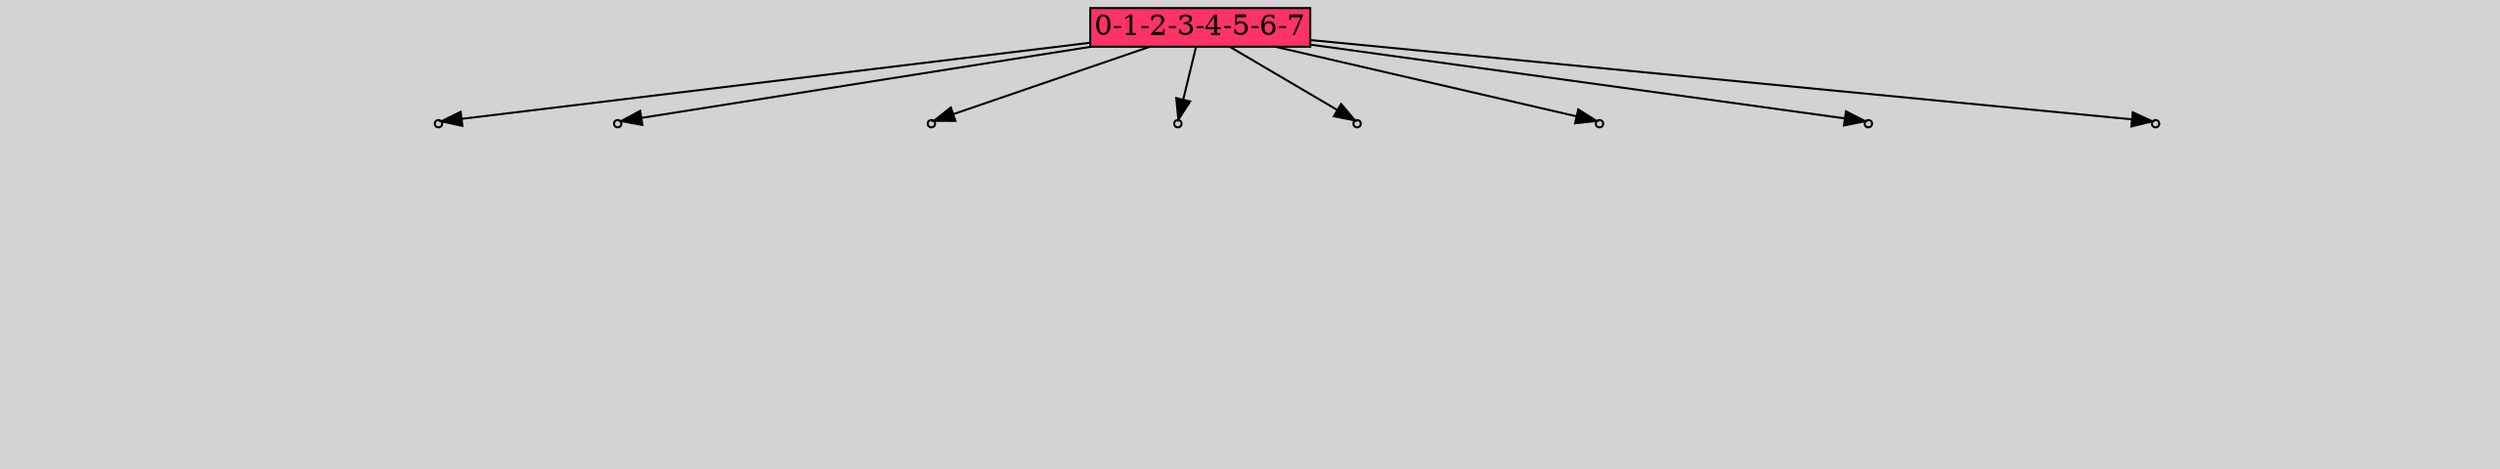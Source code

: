 // File exported with GEGELATI v1.4.0
// On the 2025-07-07 18:41:26
// With the File::TPGGraphDotExporter
digraph{
	graph[pad = "0.212, 0.055" bgcolor = lightgray]
	node[shape=circle style = filled label = ""]
		A441287 [fillcolor="#ff3366" shape=box margin=0.03 width=0 height=0 label="0-1-2-3-4-5-6-7"]
		P2982310 [fillcolor="#cccccc" shape=point label="1"] //
		I2982310 [shape=box style=invis label="12|1&1|0#1|17&#92;n16|1&0|25#1|5&#92;n13|2&0|25#1|14&#92;n0|4&0|2#1|14&#92;n15|2&0|12#0|18&#92;n2|5&1|5#1|26&#92;n3|6&1|17#0|2&#92;n11|0&0|13#0|6&#92;n"] //-0.485490|-0.163157|-0.796663|0.489354|-0.891086|-0.089063|-0.691549|0.484919|0.530746|0.410557|-0.788832|0.649631|-0.696184|-0.049866|-0.865350|0.023503|
		P2982310 -> I2982310[style=invis]
		A441287 -> P2982310
		P2982311 [fillcolor="#cccccc" shape=point label="1"] //
		I2982311 [shape=box style=invis label="11|2&1|26#1|23&#92;n2|4&1|12#0|26&#92;n15|1&1|10#0|4&#92;n2|3&0|9#0|4&#92;n12|0&1|11#0|27&#92;n"] //0.628000|0.382614|-0.939603|-0.446553|0.012922|-0.395149|0.787630|-0.008312|-0.281266|0.056598|
		P2982311 -> I2982311[style=invis]
		A441287 -> P2982311
		P2982312 [fillcolor="#cccccc" shape=point label="1"] //
		I2982312 [shape=box style=invis label="19|3&1|12#1|1&#92;n13|0&1|11#0|27&#92;n8|0&0|24#1|28&#92;n"] //0.964719|-0.984493|-0.394082|0.140908|-0.820286|0.030071|
		P2982312 -> I2982312[style=invis]
		A441287 -> P2982312
		P2982313 [fillcolor="#cccccc" shape=point label="1"] //
		I2982313 [shape=box style=invis label="13|6&1|28#1|8&#92;n1|3&0|22#1|12&#92;n13|0&1|11#0|27&#92;n18|1&1|4#1|2&#92;n12|0&0|25#0|8&#92;n"] //-0.219990|0.546527|0.892094|-0.983970|-0.365846|0.140908|0.099317|-0.474535|-0.124216|0.087577|
		P2982313 -> I2982313[style=invis]
		A441287 -> P2982313
		P2982314 [fillcolor="#cccccc" shape=point label="1"] //
		I2982314 [shape=box style=invis label="8|3&1|16#1|20&#92;n15|7&0|11#1|10&#92;n1|1&1|12#0|15&#92;n12|0&0|25#1|8&#92;n"] //-0.064771|0.518999|-0.273815|-0.753321|0.887282|-0.105450|-0.111207|0.091288|
		P2982314 -> I2982314[style=invis]
		A441287 -> P2982314
		P2982315 [fillcolor="#cccccc" shape=point label="1"] //
		I2982315 [shape=box style=invis label="2|5&1|12#1|11&#92;n12|0&0|5#1|9&#92;n"] //-0.734127|-0.481096|-0.124216|0.082231|
		P2982315 -> I2982315[style=invis]
		A441287 -> P2982315
		P2982316 [fillcolor="#cccccc" shape=point label="1"] //
		I2982316 [shape=box style=invis label="4|6&1|2#1|12&#92;n10|4&1|9#1|13&#92;n3|1&0|22#1|21&#92;n3|4&0|12#0|28&#92;n11|2&0|4#1|6&#92;n9|2&0|18#0|9&#92;n4|1&0|18#0|1&#92;n10|0&0|17#1|3&#92;n"] //-0.675334|0.185758|-0.878495|-0.438164|-0.264859|-0.160936|-0.976283|0.363793|-0.538951|-0.084350|-0.348615|-0.821373|-0.957444|0.343902|0.252930|-0.951468|
		P2982316 -> I2982316[style=invis]
		A441287 -> P2982316
		P2982317 [fillcolor="#cccccc" shape=point label="1"] //
		I2982317 [shape=box style=invis label="1|3&1|4#1|14&#92;n13|0&1|11#0|27&#92;n"] //-0.134591|-0.545230|-0.202774|0.140908|
		P2982317 -> I2982317[style=invis]
		A441287 -> P2982317
}
